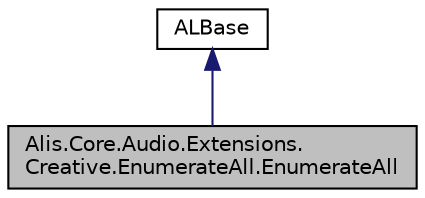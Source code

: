 digraph "Alis.Core.Audio.Extensions.Creative.EnumerateAll.EnumerateAll"
{
 // LATEX_PDF_SIZE
  edge [fontname="Helvetica",fontsize="10",labelfontname="Helvetica",labelfontsize="10"];
  node [fontname="Helvetica",fontsize="10",shape=record];
  Node1 [label="Alis.Core.Audio.Extensions.\lCreative.EnumerateAll.EnumerateAll",height=0.2,width=0.4,color="black", fillcolor="grey75", style="filled", fontcolor="black",tooltip="Exposes the API in the EnumerateAll extension."];
  Node2 -> Node1 [dir="back",color="midnightblue",fontsize="10",style="solid",fontname="Helvetica"];
  Node2 [label="ALBase",height=0.2,width=0.4,color="black", fillcolor="white", style="filled",URL="$class_alis_1_1_core_1_1_audio_1_1_native_1_1_a_l_base.html",tooltip="This is a base class for OpenAL APIs that are using DllImport and want to resolve different dll names..."];
}
